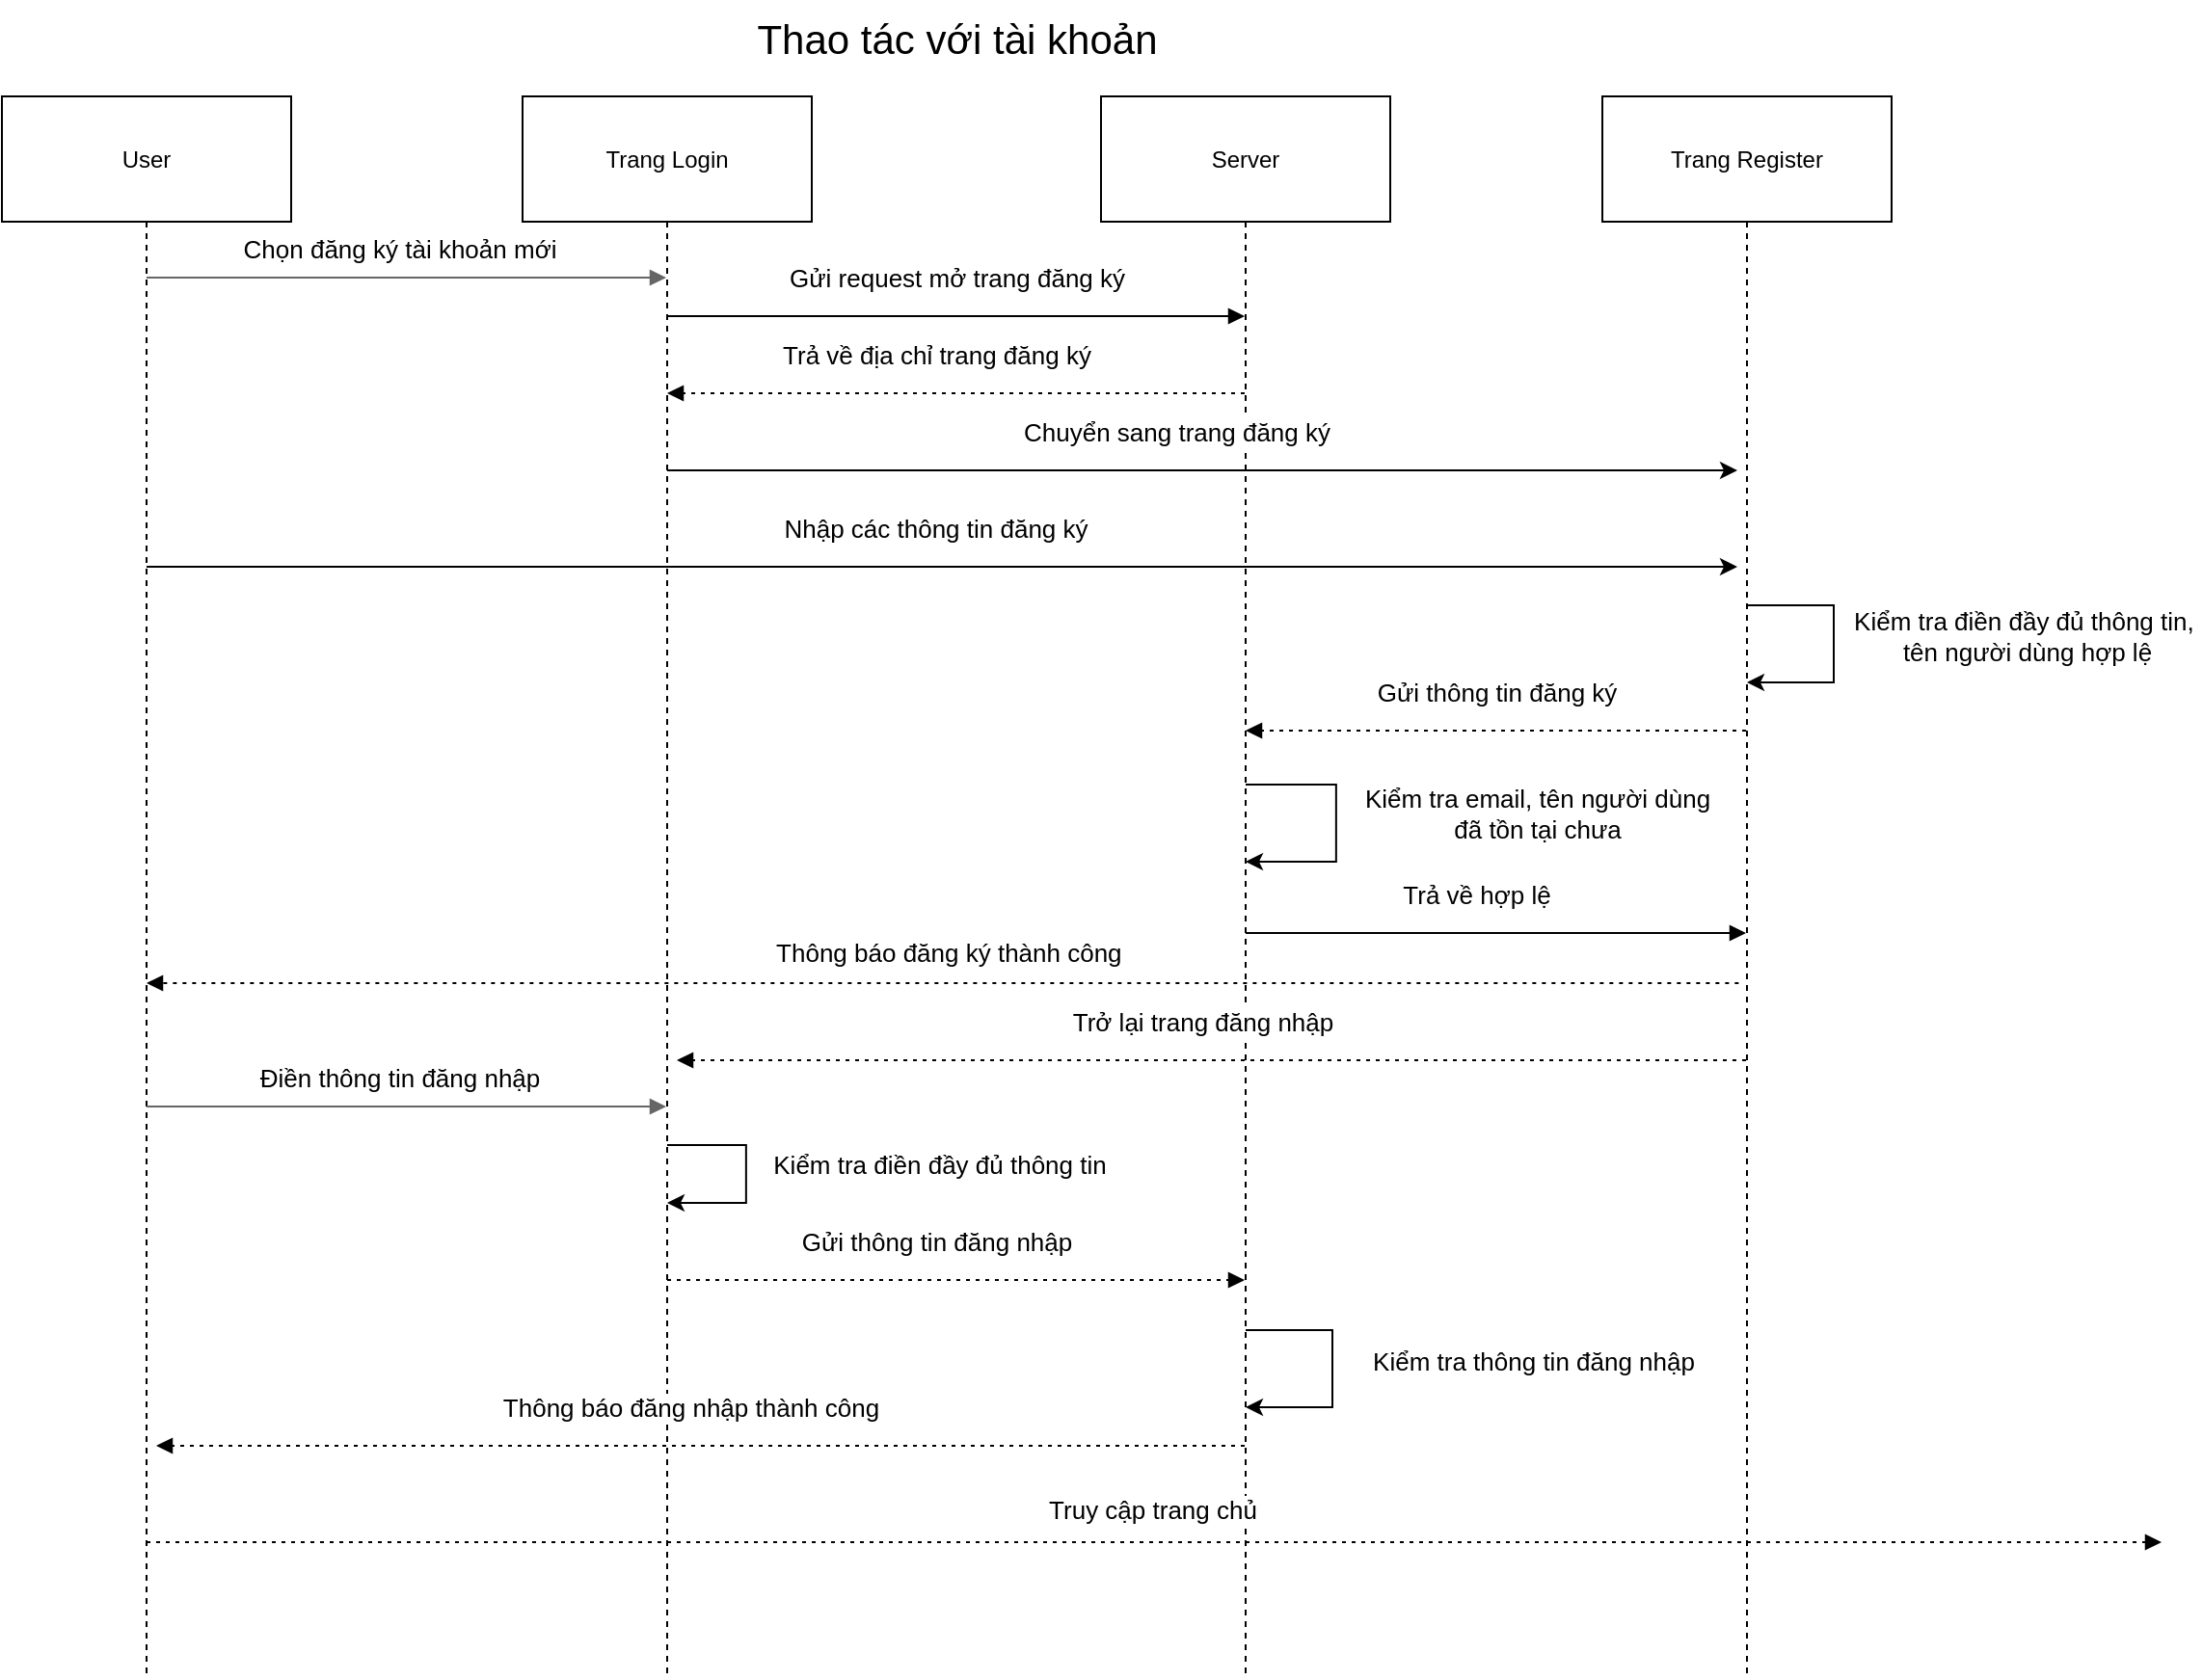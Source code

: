 <mxfile version="24.7.16">
  <diagram name="Page-1" id="t6u5DEfv4jWgb9-mPZrM">
    <mxGraphModel dx="2625" dy="1435" grid="1" gridSize="10" guides="1" tooltips="1" connect="1" arrows="1" fold="1" page="1" pageScale="1" pageWidth="1400" pageHeight="1000" math="0" shadow="0">
      <root>
        <mxCell id="0" />
        <mxCell id="1" parent="0" />
        <mxCell id="2" value="User" style="shape=umlLifeline;perimeter=lifelinePerimeter;whiteSpace=wrap;container=1;dropTarget=0;collapsible=0;recursiveResize=0;outlineConnect=0;portConstraint=eastwest;newEdgeStyle={&quot;edgeStyle&quot;:&quot;elbowEdgeStyle&quot;,&quot;elbow&quot;:&quot;vertical&quot;,&quot;curved&quot;:0,&quot;rounded&quot;:0};size=65;" parent="1" vertex="1">
          <mxGeometry x="30" y="60" width="150" height="820" as="geometry" />
        </mxCell>
        <mxCell id="3" value="Trang Login" style="shape=umlLifeline;perimeter=lifelinePerimeter;whiteSpace=wrap;container=1;dropTarget=0;collapsible=0;recursiveResize=0;outlineConnect=0;portConstraint=eastwest;newEdgeStyle={&quot;edgeStyle&quot;:&quot;elbowEdgeStyle&quot;,&quot;elbow&quot;:&quot;vertical&quot;,&quot;curved&quot;:0,&quot;rounded&quot;:0};size=65;" parent="1" vertex="1">
          <mxGeometry x="300" y="60" width="150" height="820" as="geometry" />
        </mxCell>
        <mxCell id="4" value="Server" style="shape=umlLifeline;perimeter=lifelinePerimeter;whiteSpace=wrap;container=1;dropTarget=0;collapsible=0;recursiveResize=0;outlineConnect=0;portConstraint=eastwest;newEdgeStyle={&quot;edgeStyle&quot;:&quot;elbowEdgeStyle&quot;,&quot;elbow&quot;:&quot;vertical&quot;,&quot;curved&quot;:0,&quot;rounded&quot;:0};size=65;" parent="1" vertex="1">
          <mxGeometry x="600" y="60" width="150" height="820" as="geometry" />
        </mxCell>
        <mxCell id="5" value="" style="verticalAlign=bottom;edgeStyle=elbowEdgeStyle;elbow=vertical;curved=0;rounded=0;endArrow=block;fillColor=#f5f5f5;strokeColor=#666666;fontSize=12;" parent="1" source="2" target="3" edge="1">
          <mxGeometry relative="1" as="geometry">
            <Array as="points">
              <mxPoint x="260" y="154" />
              <mxPoint x="247.68" y="-109" />
            </Array>
            <mxPoint x="104.071" y="154" as="sourcePoint" />
            <mxPoint x="404.5" y="154" as="targetPoint" />
          </mxGeometry>
        </mxCell>
        <mxCell id="f1zpKs2hB1cjlDNRJTF1-17" value="&lt;font style=&quot;font-size: 13px;&quot;&gt;Chọn đăng ký tài khoản mới&lt;/font&gt;" style="edgeLabel;html=1;align=center;verticalAlign=middle;resizable=0;points=[];fontSize=13;" vertex="1" connectable="0" parent="5">
          <mxGeometry x="-0.008" y="-1" relative="1" as="geometry">
            <mxPoint x="-3" y="-16" as="offset" />
          </mxGeometry>
        </mxCell>
        <mxCell id="6" value="Gửi request mở trang đăng ký" style="verticalAlign=bottom;edgeStyle=elbowEdgeStyle;elbow=vertical;curved=0;rounded=0;endArrow=block;fontSize=13;" parent="1" source="3" target="4" edge="1">
          <mxGeometry x="0.004" y="10" relative="1" as="geometry">
            <Array as="points">
              <mxPoint x="560" y="174" />
              <mxPoint x="530" y="184" />
            </Array>
            <mxPoint x="404.071" y="174" as="sourcePoint" />
            <mxPoint x="694.5" y="174" as="targetPoint" />
            <mxPoint as="offset" />
          </mxGeometry>
        </mxCell>
        <mxCell id="7" value="Trả về địa chỉ trang đăng ký" style="verticalAlign=bottom;edgeStyle=elbowEdgeStyle;elbow=vertical;curved=0;rounded=0;dashed=1;dashPattern=2 3;endArrow=block;fontSize=13;" parent="1" source="4" target="3" edge="1">
          <mxGeometry x="0.058" y="-10" relative="1" as="geometry">
            <Array as="points">
              <mxPoint x="570" y="214" />
            </Array>
            <mxPoint x="700.18" y="214" as="sourcePoint" />
            <mxPoint x="430" y="214" as="targetPoint" />
            <mxPoint x="-1" as="offset" />
          </mxGeometry>
        </mxCell>
        <mxCell id="8" value="Thông báo đăng ký thành công" style="verticalAlign=top;edgeStyle=elbowEdgeStyle;elbow=vertical;curved=0;rounded=0;dashed=1;dashPattern=2 3;endArrow=block;fontSize=13;" parent="1" target="2" edge="1">
          <mxGeometry x="-0.011" y="-30" relative="1" as="geometry">
            <Array as="points">
              <mxPoint x="526.17" y="520" />
            </Array>
            <mxPoint x="930.67" y="520.0" as="sourcePoint" />
            <mxPoint x="100.003" y="520.0" as="targetPoint" />
            <mxPoint x="-1" as="offset" />
          </mxGeometry>
        </mxCell>
        <mxCell id="9" value="Trở lại trang đăng nhập" style="verticalAlign=bottom;edgeStyle=elbowEdgeStyle;elbow=vertical;curved=0;rounded=0;dashed=1;dashPattern=2 3;endArrow=block;fontSize=13;" parent="1" source="f1zpKs2hB1cjlDNRJTF1-18" edge="1">
          <mxGeometry x="0.016" y="-10" relative="1" as="geometry">
            <Array as="points">
              <mxPoint x="645.93" y="560" />
              <mxPoint x="505.93" y="777" />
              <mxPoint x="291.86" y="707" />
              <mxPoint x="239.86" y="698" />
            </Array>
            <mxPoint x="920.43" y="560" as="sourcePoint" />
            <mxPoint x="380.001" y="560" as="targetPoint" />
            <mxPoint as="offset" />
          </mxGeometry>
        </mxCell>
        <mxCell id="10" value="Gửi thông tin đăng ký" style="verticalAlign=bottom;edgeStyle=elbowEdgeStyle;elbow=vertical;curved=0;rounded=0;dashed=1;dashPattern=2 3;endArrow=block;fontSize=13;" parent="1" source="f1zpKs2hB1cjlDNRJTF1-18" target="4" edge="1">
          <mxGeometry x="-0.006" y="-10" relative="1" as="geometry">
            <Array as="points">
              <mxPoint x="805.93" y="389" />
              <mxPoint x="526.93" y="324" />
            </Array>
            <mxPoint x="930.43" y="389" as="sourcePoint" />
            <mxPoint x="680.001" y="389" as="targetPoint" />
            <mxPoint as="offset" />
          </mxGeometry>
        </mxCell>
        <mxCell id="11" value="Trả về hợp lệ" style="verticalAlign=bottom;edgeStyle=elbowEdgeStyle;elbow=vertical;curved=0;rounded=0;endArrow=block;fontSize=13;" parent="1" source="4" target="f1zpKs2hB1cjlDNRJTF1-18" edge="1">
          <mxGeometry x="-0.074" y="10" relative="1" as="geometry">
            <Array as="points">
              <mxPoint x="795.93" y="494" />
              <mxPoint x="841.86" y="748" />
              <mxPoint x="809.86" y="677" />
            </Array>
            <mxPoint x="680.001" y="494" as="sourcePoint" />
            <mxPoint x="930.43" y="494" as="targetPoint" />
            <mxPoint as="offset" />
          </mxGeometry>
        </mxCell>
        <mxCell id="f1zpKs2hB1cjlDNRJTF1-15" value="Thao tác với tài khoản" style="text;html=1;align=center;verticalAlign=middle;resizable=0;points=[];autosize=1;strokeColor=none;fillColor=none;fontSize=21;" vertex="1" parent="1">
          <mxGeometry x="410" y="10" width="230" height="40" as="geometry" />
        </mxCell>
        <mxCell id="f1zpKs2hB1cjlDNRJTF1-18" value="Trang Register" style="shape=umlLifeline;perimeter=lifelinePerimeter;whiteSpace=wrap;container=1;dropTarget=0;collapsible=0;recursiveResize=0;outlineConnect=0;portConstraint=eastwest;newEdgeStyle={&quot;edgeStyle&quot;:&quot;elbowEdgeStyle&quot;,&quot;elbow&quot;:&quot;vertical&quot;,&quot;curved&quot;:0,&quot;rounded&quot;:0};size=65;" vertex="1" parent="1">
          <mxGeometry x="860" y="60" width="150" height="820" as="geometry" />
        </mxCell>
        <mxCell id="f1zpKs2hB1cjlDNRJTF1-20" value="" style="endArrow=classic;html=1;rounded=0;" edge="1" parent="1" source="3">
          <mxGeometry width="50" height="50" relative="1" as="geometry">
            <mxPoint x="404.071" y="254" as="sourcePoint" />
            <mxPoint x="930" y="254" as="targetPoint" />
            <Array as="points" />
          </mxGeometry>
        </mxCell>
        <mxCell id="f1zpKs2hB1cjlDNRJTF1-22" value="&lt;span style=&quot;font-size: 13px;&quot;&gt;Chuyển sang trang đăng ký&lt;/span&gt;" style="edgeLabel;html=1;align=center;verticalAlign=middle;resizable=0;points=[];" vertex="1" connectable="0" parent="f1zpKs2hB1cjlDNRJTF1-20">
          <mxGeometry x="-0.299" y="2" relative="1" as="geometry">
            <mxPoint x="69" y="-18" as="offset" />
          </mxGeometry>
        </mxCell>
        <mxCell id="f1zpKs2hB1cjlDNRJTF1-24" value="" style="endArrow=classic;html=1;rounded=0;" edge="1" parent="1" source="2">
          <mxGeometry width="50" height="50" relative="1" as="geometry">
            <mxPoint x="100.001" y="304" as="sourcePoint" />
            <mxPoint x="930" y="304" as="targetPoint" />
            <Array as="points" />
          </mxGeometry>
        </mxCell>
        <mxCell id="f1zpKs2hB1cjlDNRJTF1-25" value="&lt;span style=&quot;font-size: 13px;&quot;&gt;Nhập các thông tin đăng ký&lt;/span&gt;" style="edgeLabel;html=1;align=center;verticalAlign=middle;resizable=0;points=[];" vertex="1" connectable="0" parent="f1zpKs2hB1cjlDNRJTF1-24">
          <mxGeometry x="-0.299" y="2" relative="1" as="geometry">
            <mxPoint x="120" y="-18" as="offset" />
          </mxGeometry>
        </mxCell>
        <mxCell id="f1zpKs2hB1cjlDNRJTF1-26" value="" style="endArrow=classic;html=1;rounded=0;" edge="1" parent="1" source="f1zpKs2hB1cjlDNRJTF1-18" target="f1zpKs2hB1cjlDNRJTF1-18">
          <mxGeometry width="50" height="50" relative="1" as="geometry">
            <mxPoint x="944.071" y="324" as="sourcePoint" />
            <mxPoint x="945" y="364" as="targetPoint" />
            <Array as="points">
              <mxPoint x="980" y="324" />
              <mxPoint x="980" y="364" />
            </Array>
          </mxGeometry>
        </mxCell>
        <mxCell id="f1zpKs2hB1cjlDNRJTF1-27" value="&lt;font style=&quot;font-size: 13px;&quot;&gt;Kiểm tra điền đầy đủ thông tin,&amp;nbsp;&lt;/font&gt;&lt;div&gt;&lt;font style=&quot;font-size: 13px;&quot;&gt;tên người dùng hợp lệ&lt;/font&gt;&lt;/div&gt;" style="edgeLabel;html=1;align=center;verticalAlign=middle;resizable=0;points=[];" vertex="1" connectable="0" parent="f1zpKs2hB1cjlDNRJTF1-26">
          <mxGeometry x="0.004" relative="1" as="geometry">
            <mxPoint x="100" y="-5" as="offset" />
          </mxGeometry>
        </mxCell>
        <mxCell id="f1zpKs2hB1cjlDNRJTF1-28" value="" style="endArrow=classic;html=1;rounded=0;" edge="1" parent="1" source="4" target="4">
          <mxGeometry width="50" height="50" relative="1" as="geometry">
            <mxPoint x="680.001" y="417" as="sourcePoint" />
            <mxPoint x="680.001" y="457" as="targetPoint" />
            <Array as="points">
              <mxPoint x="721.93" y="417" />
              <mxPoint x="721.93" y="457" />
            </Array>
          </mxGeometry>
        </mxCell>
        <mxCell id="f1zpKs2hB1cjlDNRJTF1-29" value="&lt;font style=&quot;font-size: 13px;&quot;&gt;Kiểm tra email, t&lt;/font&gt;&lt;span style=&quot;font-size: 13px;&quot;&gt;ên người dùng&lt;/span&gt;&lt;div&gt;&lt;span style=&quot;font-size: 13px;&quot;&gt;đã tồn tại chưa&lt;/span&gt;&lt;/div&gt;" style="edgeLabel;html=1;align=center;verticalAlign=middle;resizable=0;points=[];" vertex="1" connectable="0" parent="f1zpKs2hB1cjlDNRJTF1-28">
          <mxGeometry x="0.004" relative="1" as="geometry">
            <mxPoint x="104" y="-5" as="offset" />
          </mxGeometry>
        </mxCell>
        <mxCell id="f1zpKs2hB1cjlDNRJTF1-30" value="" style="verticalAlign=bottom;edgeStyle=elbowEdgeStyle;elbow=vertical;curved=0;rounded=0;endArrow=block;fillColor=#f5f5f5;strokeColor=#666666;fontSize=12;" edge="1" parent="1" source="2" target="3">
          <mxGeometry relative="1" as="geometry">
            <Array as="points">
              <mxPoint x="240" y="584" />
              <mxPoint x="261.93" y="584" />
              <mxPoint x="249.61" y="321" />
            </Array>
            <mxPoint x="100.001" y="584" as="sourcePoint" />
            <mxPoint x="400.43" y="584" as="targetPoint" />
          </mxGeometry>
        </mxCell>
        <mxCell id="f1zpKs2hB1cjlDNRJTF1-31" value="Điền thông tin đăng nhập" style="edgeLabel;html=1;align=center;verticalAlign=middle;resizable=0;points=[];fontSize=13;" vertex="1" connectable="0" parent="f1zpKs2hB1cjlDNRJTF1-30">
          <mxGeometry x="-0.008" y="-1" relative="1" as="geometry">
            <mxPoint x="-3" y="-16" as="offset" />
          </mxGeometry>
        </mxCell>
        <mxCell id="f1zpKs2hB1cjlDNRJTF1-32" value="" style="endArrow=classic;html=1;rounded=0;" edge="1" parent="1" source="3" target="3">
          <mxGeometry width="50" height="50" relative="1" as="geometry">
            <mxPoint x="380.001" y="604" as="sourcePoint" />
            <mxPoint x="380.001" y="634" as="targetPoint" />
            <Array as="points">
              <mxPoint x="415.93" y="604" />
              <mxPoint x="415.93" y="634" />
            </Array>
          </mxGeometry>
        </mxCell>
        <mxCell id="f1zpKs2hB1cjlDNRJTF1-33" value="&lt;font style=&quot;font-size: 13px;&quot;&gt;Kiểm tra điền đầy đủ thông tin&lt;/font&gt;" style="edgeLabel;html=1;align=center;verticalAlign=middle;resizable=0;points=[];" vertex="1" connectable="0" parent="f1zpKs2hB1cjlDNRJTF1-32">
          <mxGeometry x="0.004" relative="1" as="geometry">
            <mxPoint x="100" y="-5" as="offset" />
          </mxGeometry>
        </mxCell>
        <mxCell id="f1zpKs2hB1cjlDNRJTF1-34" value="Gửi thông tin đăng nhập" style="verticalAlign=bottom;edgeStyle=elbowEdgeStyle;elbow=vertical;curved=0;rounded=0;dashed=1;dashPattern=2 3;endArrow=block;fontSize=13;" edge="1" parent="1" source="3" target="4">
          <mxGeometry x="-0.064" y="10" relative="1" as="geometry">
            <Array as="points">
              <mxPoint x="530.43" y="674" />
              <mxPoint x="541.86" y="911" />
              <mxPoint x="262.86" y="846" />
            </Array>
            <mxPoint x="404.071" y="674" as="sourcePoint" />
            <mxPoint x="694.5" y="674" as="targetPoint" />
            <mxPoint as="offset" />
          </mxGeometry>
        </mxCell>
        <mxCell id="f1zpKs2hB1cjlDNRJTF1-35" value="" style="endArrow=classic;html=1;rounded=0;" edge="1" parent="1" source="4" target="4">
          <mxGeometry width="50" height="50" relative="1" as="geometry">
            <mxPoint x="680.003" y="700" as="sourcePoint" />
            <mxPoint x="680.003" y="740" as="targetPoint" />
            <Array as="points">
              <mxPoint x="720" y="700" />
              <mxPoint x="720" y="740" />
            </Array>
          </mxGeometry>
        </mxCell>
        <mxCell id="f1zpKs2hB1cjlDNRJTF1-36" value="&lt;span style=&quot;font-size: 13px;&quot;&gt;Kiểm tra thông tin đăng nhập&lt;/span&gt;" style="edgeLabel;html=1;align=center;verticalAlign=middle;resizable=0;points=[];" vertex="1" connectable="0" parent="f1zpKs2hB1cjlDNRJTF1-35">
          <mxGeometry x="0.004" relative="1" as="geometry">
            <mxPoint x="104" y="-5" as="offset" />
          </mxGeometry>
        </mxCell>
        <mxCell id="f1zpKs2hB1cjlDNRJTF1-37" value="Thông báo đăng nhập thành công" style="verticalAlign=bottom;edgeStyle=elbowEdgeStyle;elbow=vertical;curved=0;rounded=0;dashed=1;dashPattern=2 3;endArrow=block;fontSize=13;" edge="1" parent="1" source="4">
          <mxGeometry x="0.017" y="-10" relative="1" as="geometry">
            <Array as="points" />
            <mxPoint x="663.5" y="760.667" as="sourcePoint" />
            <mxPoint x="110" y="760" as="targetPoint" />
            <mxPoint as="offset" />
          </mxGeometry>
        </mxCell>
        <mxCell id="f1zpKs2hB1cjlDNRJTF1-40" value="Truy cập trang chủ" style="verticalAlign=top;edgeStyle=elbowEdgeStyle;elbow=vertical;curved=0;rounded=0;dashed=1;dashPattern=2 3;endArrow=block;fontSize=13;" edge="1" parent="1" source="2">
          <mxGeometry x="0.001" y="31" relative="1" as="geometry">
            <Array as="points" />
            <mxPoint x="100.003" y="814.0" as="sourcePoint" />
            <mxPoint x="1150" y="810" as="targetPoint" />
            <mxPoint x="-1" as="offset" />
          </mxGeometry>
        </mxCell>
      </root>
    </mxGraphModel>
  </diagram>
</mxfile>
